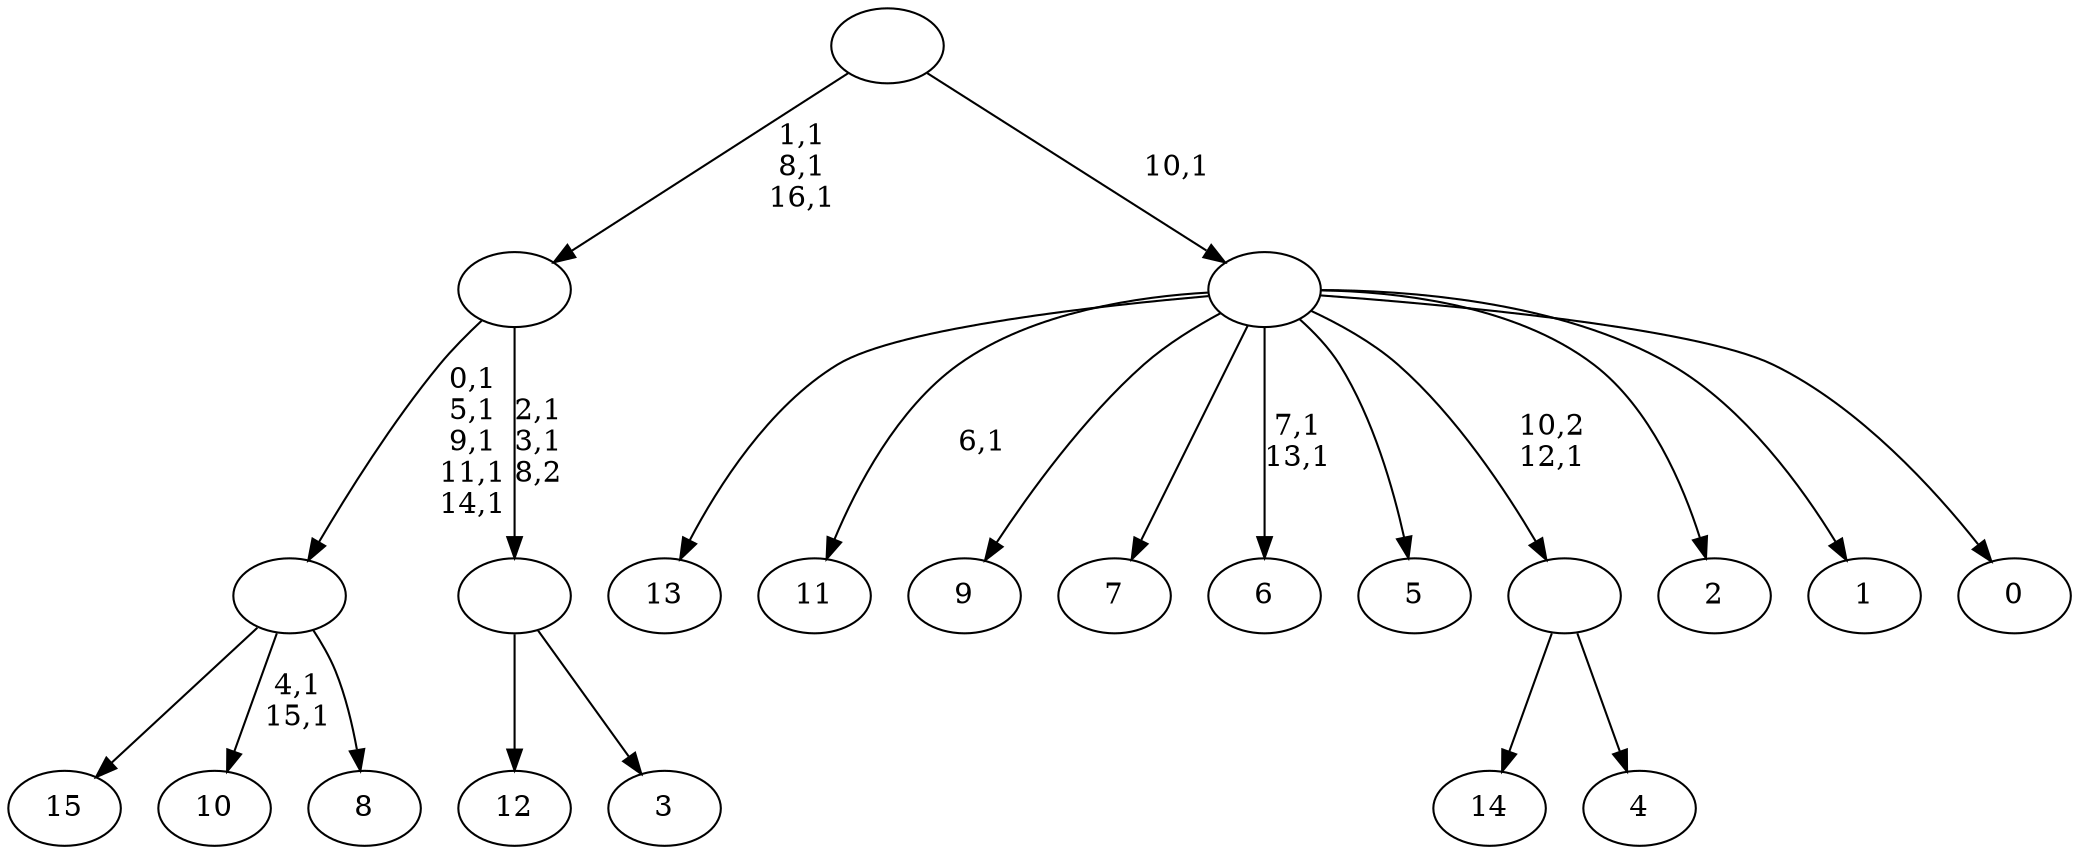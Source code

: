 digraph T {
	33 [label="15"]
	32 [label="14"]
	31 [label="13"]
	30 [label="12"]
	29 [label="11"]
	27 [label="10"]
	24 [label="9"]
	23 [label="8"]
	22 [label=""]
	17 [label="7"]
	16 [label="6"]
	13 [label="5"]
	12 [label="4"]
	11 [label=""]
	10 [label="3"]
	9 [label=""]
	7 [label=""]
	4 [label="2"]
	3 [label="1"]
	2 [label="0"]
	1 [label=""]
	0 [label=""]
	22 -> 27 [label="4,1\n15,1"]
	22 -> 33 [label=""]
	22 -> 23 [label=""]
	11 -> 32 [label=""]
	11 -> 12 [label=""]
	9 -> 30 [label=""]
	9 -> 10 [label=""]
	7 -> 9 [label="2,1\n3,1\n8,2"]
	7 -> 22 [label="0,1\n5,1\n9,1\n11,1\n14,1"]
	1 -> 16 [label="7,1\n13,1"]
	1 -> 29 [label="6,1"]
	1 -> 31 [label=""]
	1 -> 24 [label=""]
	1 -> 17 [label=""]
	1 -> 13 [label=""]
	1 -> 11 [label="10,2\n12,1"]
	1 -> 4 [label=""]
	1 -> 3 [label=""]
	1 -> 2 [label=""]
	0 -> 7 [label="1,1\n8,1\n16,1"]
	0 -> 1 [label="10,1"]
}
